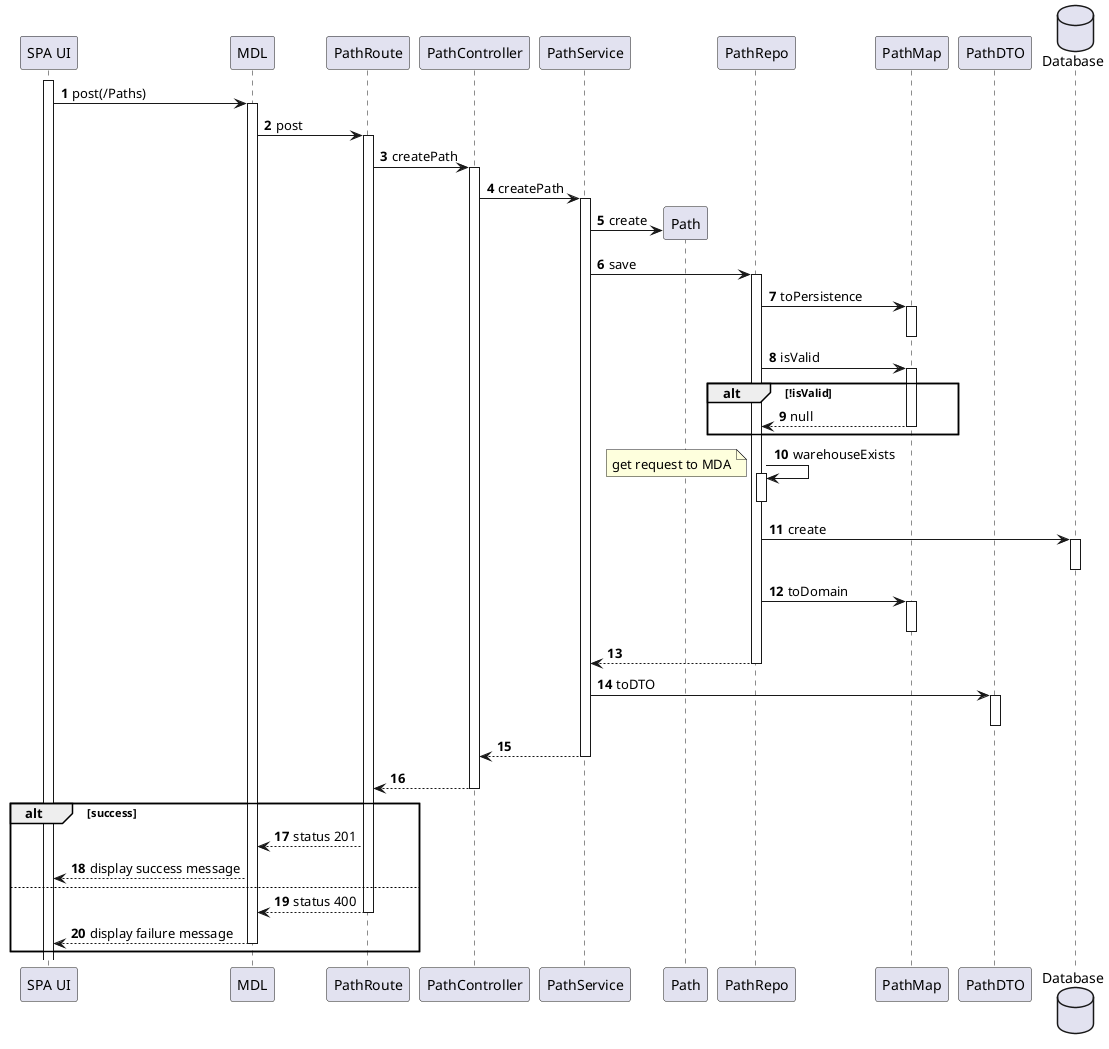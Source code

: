 @startuml

autonumber
participant "SPA UI" as UI
participant "MDL" as MDL
participant "PathRoute" as ROUTE
participant "PathController" as CTR
participant "PathService" as SERVICE
participant "Path" as Path
participant "PathRepo" as REPO
participant "PathMap" as MAP
participant "PathDTO" as DTO
database "Database" as DB

activate UI
UI -> MDL: post(/Paths)
activate MDL
MDL -> ROUTE : post
activate ROUTE
ROUTE -> CTR : createPath
activate CTR
CTR -> SERVICE : createPath
activate SERVICE
SERVICE -> Path** : create
SERVICE -> REPO : save
activate REPO
REPO -> MAP : toPersistence
activate MAP
deactivate MAP
REPO -> MAP : isValid
activate MAP
alt !isValid
MAP --> REPO: null
deactivate MAP
end
REPO -> REPO : warehouseExists
note left
  get request to MDA
end note
activate REPO
deactivate REPO
REPO -> DB : create
activate DB
deactivate DB
REPO -> MAP : toDomain
activate MAP
deactivate MAP
REPO --> SERVICE
deactivate REPO
SERVICE -> DTO : toDTO
activate DTO
deactivate DTO
SERVICE --> CTR
deactivate SERVICE
CTR --> ROUTE
deactivate CTR
alt success
ROUTE --> MDL : status 201
MDL --> UI : display success message
else
ROUTE --> MDL : status 400
deactivate ROUTE
MDL --> UI : display failure message
deactivate
end

@enduml